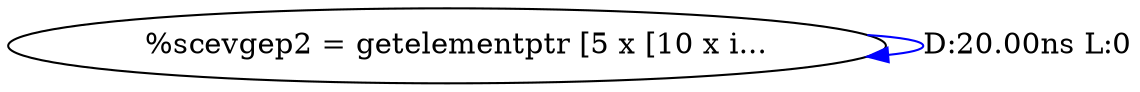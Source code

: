 digraph {
Node0x31589c0[label="  %scevgep2 = getelementptr [5 x [10 x i..."];
Node0x31589c0 -> Node0x31589c0[label="D:20.00ns L:0",color=blue];
}
